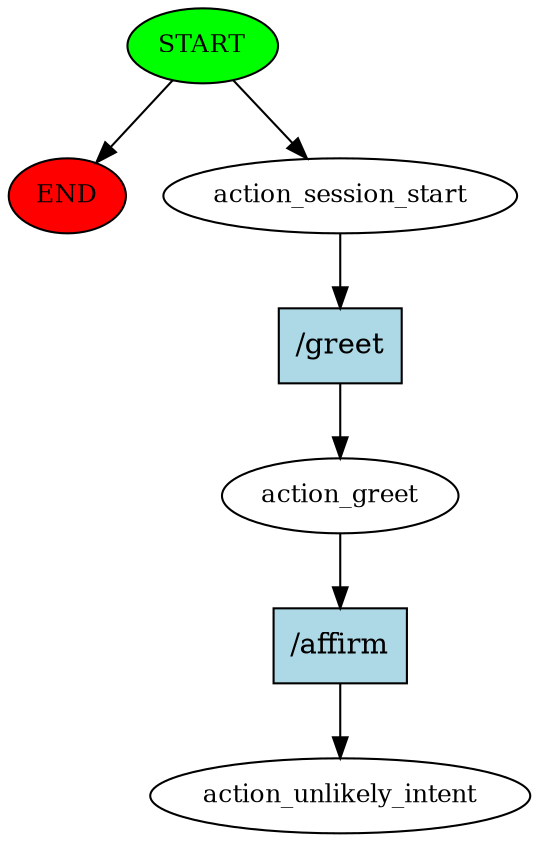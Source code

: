 digraph  {
0 [class="start active", fillcolor=green, fontsize=12, label=START, style=filled];
"-1" [class=end, fillcolor=red, fontsize=12, label=END, style=filled];
1 [class=active, fontsize=12, label=action_session_start];
2 [class=active, fontsize=12, label=action_greet];
3 [class="dashed active", fontsize=12, label=action_unlikely_intent];
4 [class="intent active", fillcolor=lightblue, label="/greet", shape=rect, style=filled];
5 [class="intent active", fillcolor=lightblue, label="/affirm", shape=rect, style=filled];
0 -> "-1"  [class="", key=NONE, label=""];
0 -> 1  [class=active, key=NONE, label=""];
1 -> 4  [class=active, key=0];
2 -> 5  [class=active, key=0];
4 -> 2  [class=active, key=0];
5 -> 3  [class=active, key=0];
}
